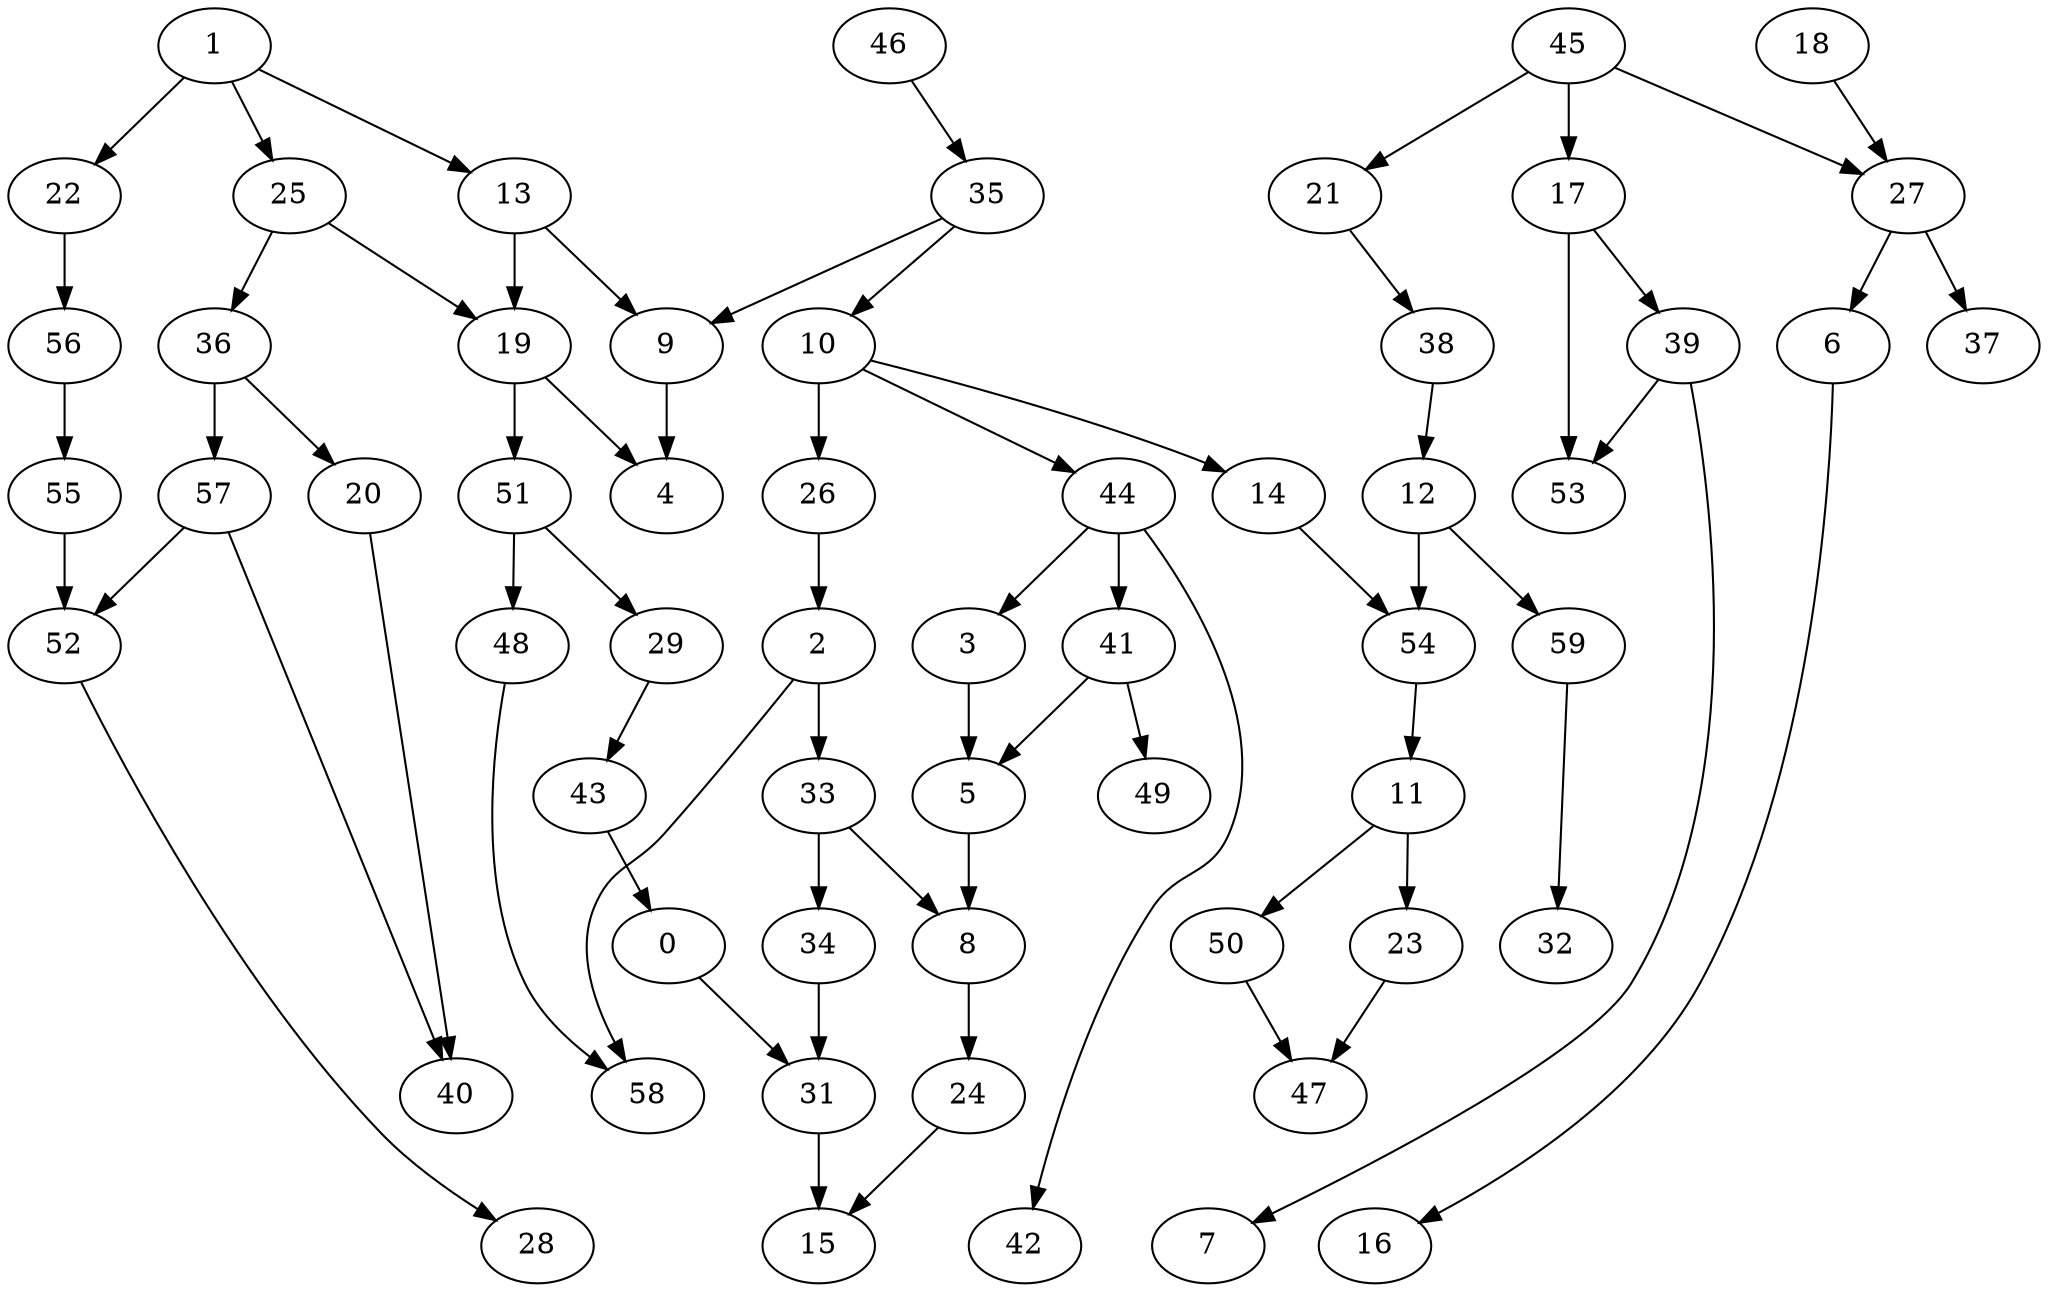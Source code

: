 digraph G {
    0;
    31;
    15;
    1;
    13;
    22;
    25;
    9;
    19;
    56;
    36;
    4;
    51;
    55;
    20;
    57;
    29;
    48;
    52;
    40;
    2;
    33;
    58;
    8;
    34;
    24;
    3;
    5;
    6;
    16;
    10;
    14;
    26;
    44;
    54;
    41;
    42;
    11;
    49;
    23;
    50;
    47;
    12;
    59;
    32;
    43;
    17;
    39;
    53;
    7;
    18;
    27;
    37;
    21;
    38;
    28;
    45;
    46;
    35;
    0 -> 31 [weight=0];
    31 -> 15 [weight=1];
    1 -> 13 [weight=0];
    1 -> 22 [weight=0];
    1 -> 25 [weight=0];
    13 -> 9 [weight=0];
    13 -> 19 [weight=0];
    22 -> 56 [weight=2];
    25 -> 19 [weight=0];
    25 -> 36 [weight=0];
    9 -> 4 [weight=2];
    19 -> 4 [weight=0];
    19 -> 51 [weight=4];
    56 -> 55 [weight=0];
    36 -> 20 [weight=0];
    36 -> 57 [weight=2];
    51 -> 29 [weight=0];
    51 -> 48 [weight=0];
    55 -> 52 [weight=8];
    20 -> 40 [weight=0];
    57 -> 40 [weight=0];
    57 -> 52 [weight=0];
    29 -> 43 [weight=0];
    48 -> 58 [weight=0];
    52 -> 28 [weight=0];
    2 -> 33 [weight=2];
    2 -> 58 [weight=0];
    33 -> 8 [weight=0];
    33 -> 34 [weight=0];
    8 -> 24 [weight=1];
    34 -> 31 [weight=0];
    24 -> 15 [weight=0];
    3 -> 5 [weight=0];
    5 -> 8 [weight=0];
    6 -> 16 [weight=0];
    10 -> 14 [weight=1];
    10 -> 26 [weight=2];
    10 -> 44 [weight=0];
    14 -> 54 [weight=0];
    26 -> 2 [weight=2];
    44 -> 3 [weight=0];
    44 -> 41 [weight=2];
    44 -> 42 [weight=0];
    54 -> 11 [weight=0];
    41 -> 5 [weight=0];
    41 -> 49 [weight=0];
    11 -> 23 [weight=0];
    11 -> 50 [weight=0];
    23 -> 47 [weight=0];
    50 -> 47 [weight=0];
    12 -> 54 [weight=1];
    12 -> 59 [weight=0];
    59 -> 32 [weight=0];
    43 -> 0 [weight=0];
    17 -> 39 [weight=0];
    17 -> 53 [weight=1];
    39 -> 7 [weight=0];
    39 -> 53 [weight=0];
    18 -> 27 [weight=0];
    27 -> 6 [weight=1];
    27 -> 37 [weight=1];
    21 -> 38 [weight=0];
    38 -> 12 [weight=0];
    45 -> 17 [weight=1];
    45 -> 27 [weight=0];
    45 -> 21 [weight=0];
    46 -> 35 [weight=0];
    35 -> 9 [weight=0];
    35 -> 10 [weight=0];
}
